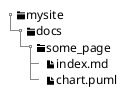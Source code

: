 @startsalt
{
{T
+ <&folder>mysite
    ++ <&folder>docs
        +++ <&folder>some_page
            ++++ <&file>index.md
            ++++ <&file>chart.puml
}
}
@endsalt